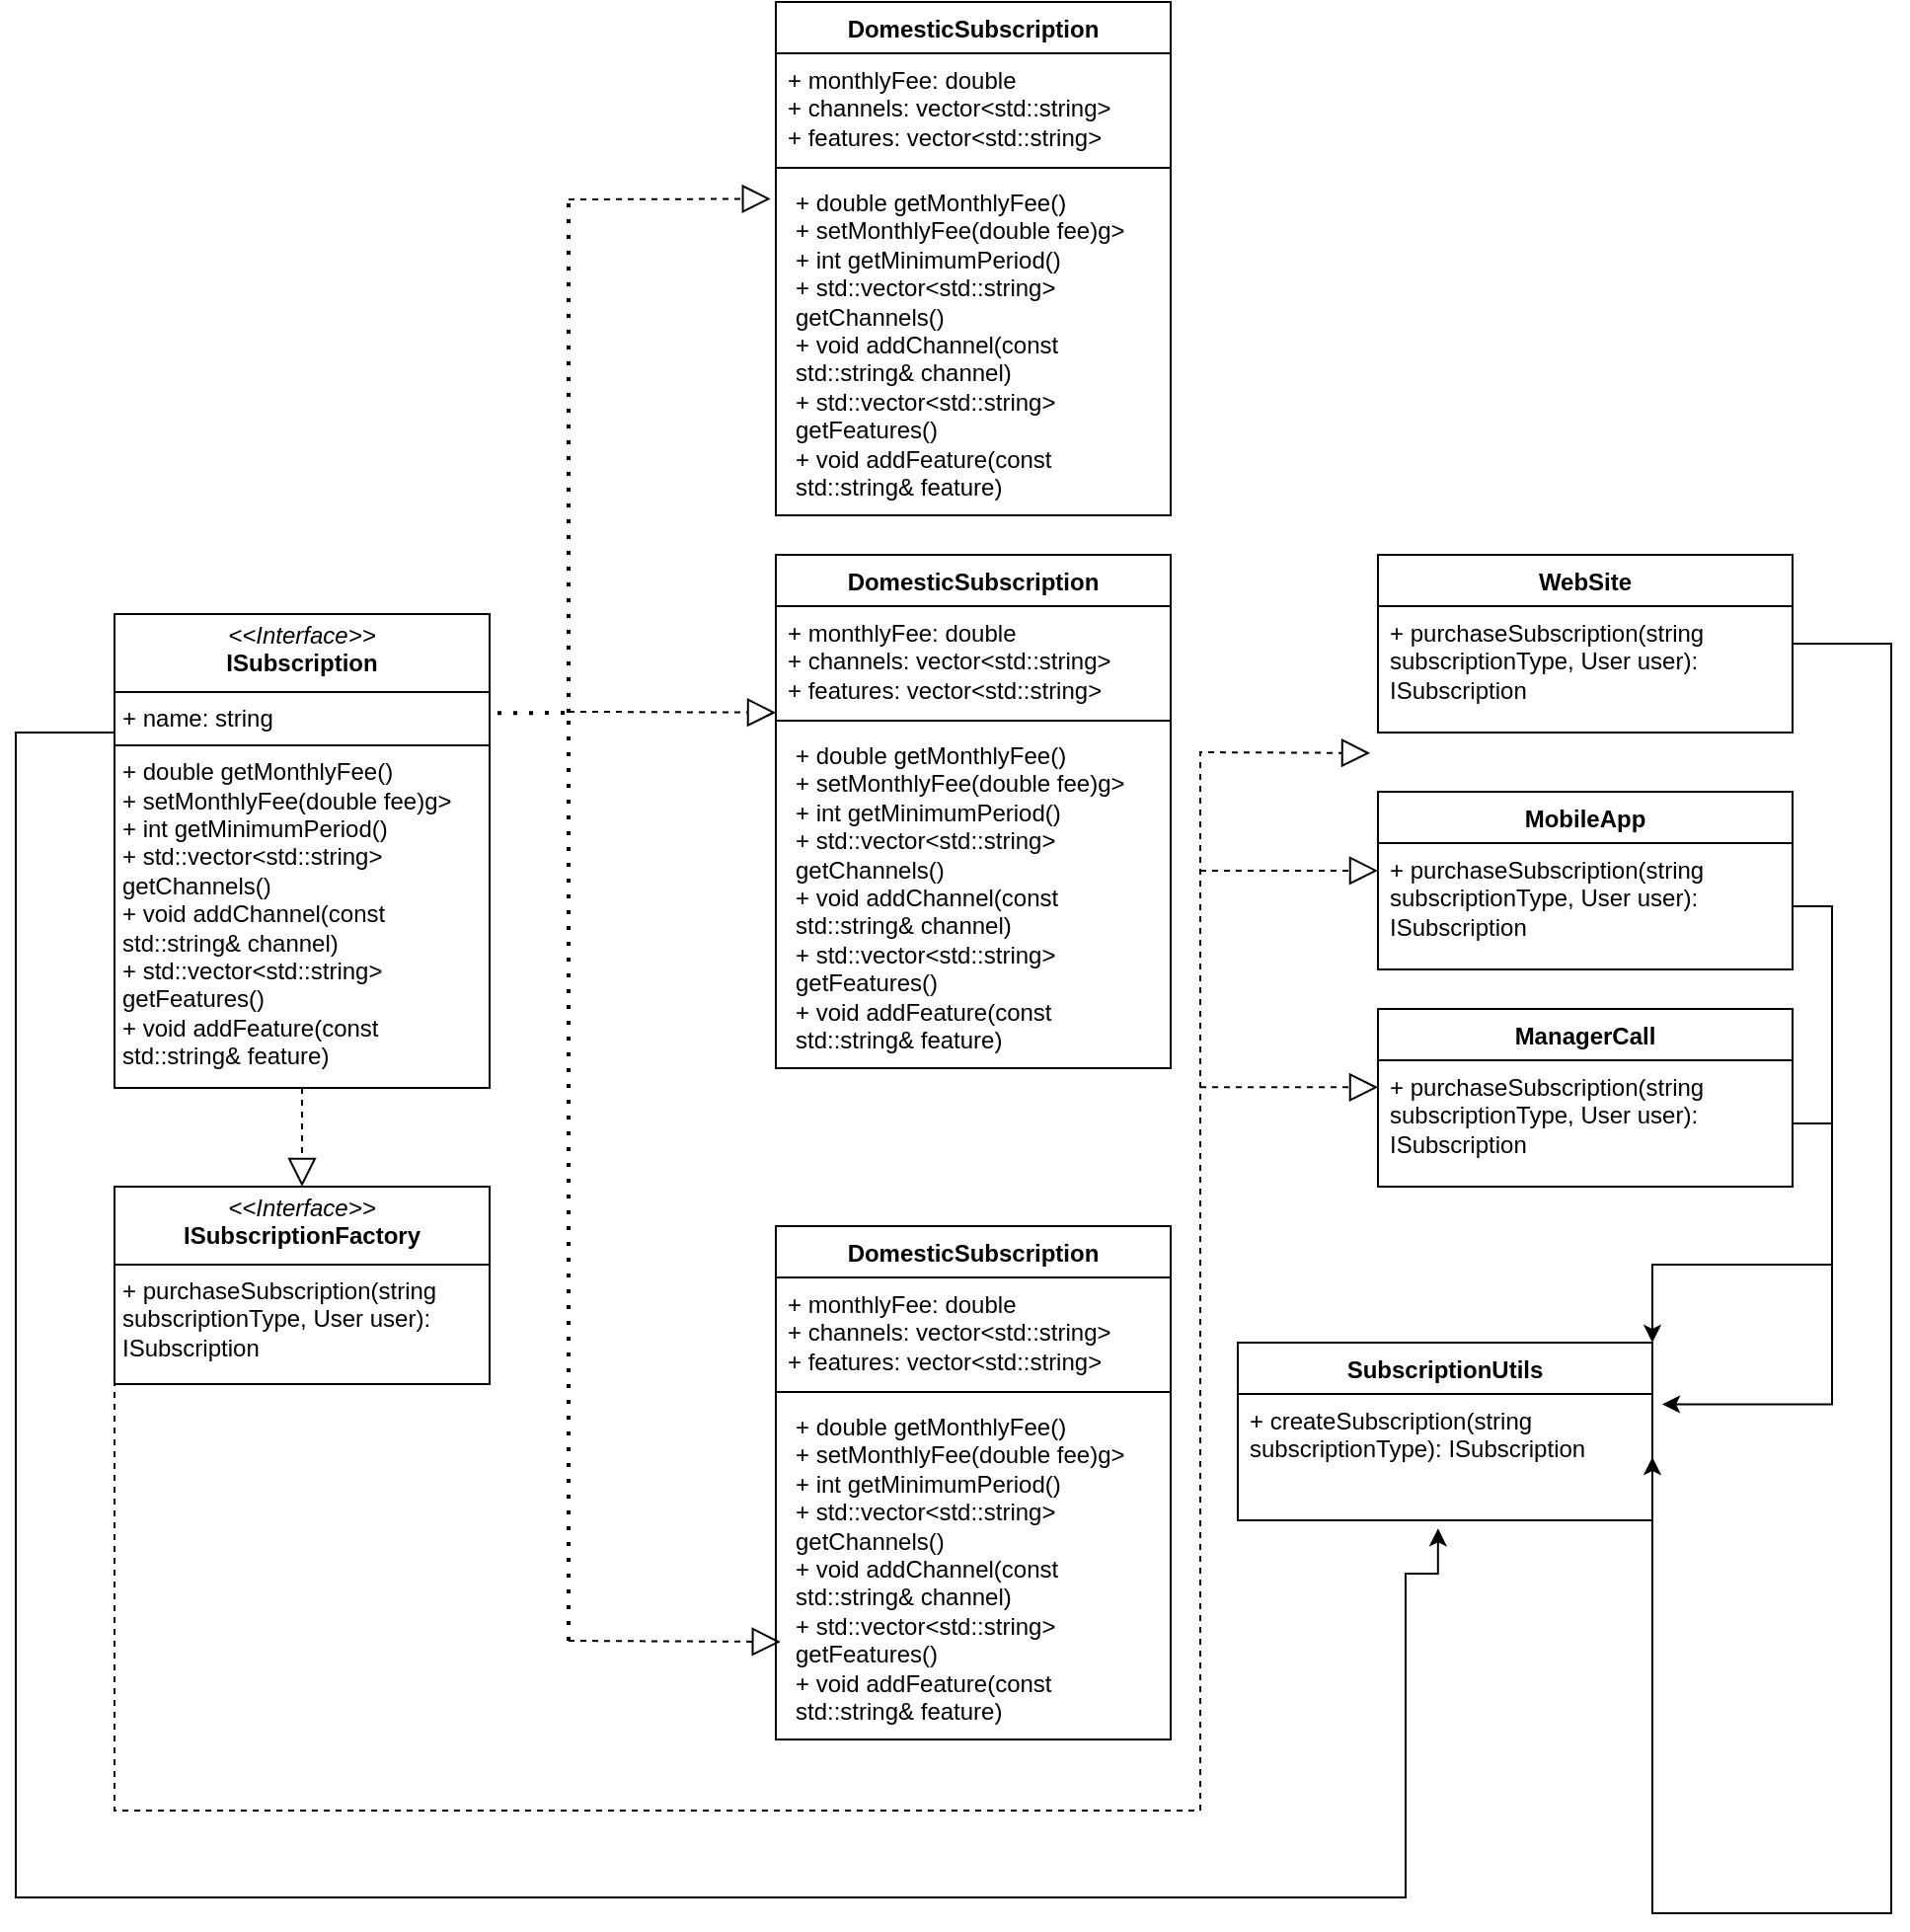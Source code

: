 <mxfile version="24.0.4" type="device">
  <diagram name="Page-1" id="c4acf3e9-155e-7222-9cf6-157b1a14988f">
    <mxGraphModel dx="2216" dy="1102" grid="0" gridSize="10" guides="1" tooltips="1" connect="1" arrows="1" fold="1" page="0" pageScale="1" pageWidth="850" pageHeight="1100" background="none" math="0" shadow="0">
      <root>
        <mxCell id="0" />
        <mxCell id="1" parent="0" />
        <mxCell id="modwhuATBN1DqPC1WOe8-40" style="edgeStyle=orthogonalEdgeStyle;rounded=0;orthogonalLoop=1;jettySize=auto;html=1;entryX=0.483;entryY=1.065;entryDx=0;entryDy=0;entryPerimeter=0;" parent="1" source="modwhuATBN1DqPC1WOe8-5" target="modwhuATBN1DqPC1WOe8-35" edge="1">
          <mxGeometry relative="1" as="geometry">
            <mxPoint x="691" y="1022" as="targetPoint" />
            <Array as="points">
              <mxPoint x="40" y="390" />
              <mxPoint x="40" y="980" />
              <mxPoint x="744" y="980" />
              <mxPoint x="744" y="816" />
              <mxPoint x="760" y="816" />
            </Array>
          </mxGeometry>
        </mxCell>
        <mxCell id="modwhuATBN1DqPC1WOe8-5" value="&lt;p style=&quot;margin:0px;margin-top:4px;text-align:center;&quot;&gt;&lt;i&gt;&amp;lt;&amp;lt;Interface&amp;gt;&amp;gt;&lt;/i&gt;&lt;br&gt;&lt;b&gt;ISubscription&lt;/b&gt;&lt;/p&gt;&lt;hr size=&quot;1&quot; style=&quot;border-style:solid;&quot;&gt;&lt;p style=&quot;margin:0px;margin-left:4px;&quot;&gt;+ name: string&lt;/p&gt;&lt;hr size=&quot;1&quot; style=&quot;border-style:solid;&quot;&gt;&lt;p style=&quot;margin:0px;margin-left:4px;&quot;&gt;+ double getMonthlyFee()&lt;br&gt;+ setMonthlyFee(double fee)g&amp;gt;&lt;/p&gt;&lt;p style=&quot;margin:0px;margin-left:4px;&quot;&gt;+&amp;nbsp;int getMinimumPeriod()&lt;/p&gt;&lt;p style=&quot;margin:0px;margin-left:4px;&quot;&gt;+&amp;nbsp;std::vector&amp;lt;std::string&amp;gt; getChannels()&lt;/p&gt;&lt;p style=&quot;margin:0px;margin-left:4px;&quot;&gt;+&amp;nbsp;void addChannel(const std::string&amp;amp; channel)&lt;/p&gt;&lt;p style=&quot;margin:0px;margin-left:4px;&quot;&gt;+&amp;nbsp;std::vector&amp;lt;std::string&amp;gt; getFeatures()&lt;/p&gt;&lt;p style=&quot;margin:0px;margin-left:4px;&quot;&gt;+&amp;nbsp;void addFeature(const std::string&amp;amp; feature)&lt;/p&gt;" style="verticalAlign=top;align=left;overflow=fill;html=1;whiteSpace=wrap;" parent="1" vertex="1">
          <mxGeometry x="90" y="330" width="190" height="240" as="geometry" />
        </mxCell>
        <mxCell id="modwhuATBN1DqPC1WOe8-6" value="&lt;p style=&quot;margin:0px;margin-top:4px;text-align:center;&quot;&gt;&lt;i&gt;&amp;lt;&amp;lt;Interface&amp;gt;&amp;gt;&lt;/i&gt;&lt;br&gt;&lt;b&gt;ISubscriptionFactory&lt;/b&gt;&lt;/p&gt;&lt;hr size=&quot;1&quot; style=&quot;border-style:solid;&quot;&gt;&lt;p style=&quot;margin:0px;margin-left:4px;&quot;&gt;+ purchaseSubscription(string subscriptionType, User user): ISubscription&lt;/p&gt;" style="verticalAlign=top;align=left;overflow=fill;html=1;whiteSpace=wrap;" parent="1" vertex="1">
          <mxGeometry x="90" y="620" width="190" height="100" as="geometry" />
        </mxCell>
        <mxCell id="modwhuATBN1DqPC1WOe8-7" value="" style="endArrow=block;dashed=1;endFill=0;endSize=12;html=1;rounded=0;exitX=0.5;exitY=1;exitDx=0;exitDy=0;entryX=0.5;entryY=0;entryDx=0;entryDy=0;" parent="1" source="modwhuATBN1DqPC1WOe8-5" target="modwhuATBN1DqPC1WOe8-6" edge="1">
          <mxGeometry width="160" relative="1" as="geometry">
            <mxPoint x="250" y="510" as="sourcePoint" />
            <mxPoint x="410" y="510" as="targetPoint" />
          </mxGeometry>
        </mxCell>
        <mxCell id="modwhuATBN1DqPC1WOe8-8" value="DomesticSubscription" style="swimlane;fontStyle=1;align=center;verticalAlign=top;childLayout=stackLayout;horizontal=1;startSize=26;horizontalStack=0;resizeParent=1;resizeParentMax=0;resizeLast=0;collapsible=1;marginBottom=0;whiteSpace=wrap;html=1;" parent="1" vertex="1">
          <mxGeometry x="425" y="300" width="200" height="260" as="geometry" />
        </mxCell>
        <mxCell id="modwhuATBN1DqPC1WOe8-9" value="+ monthlyFee: double&lt;br&gt;+ channels: vector&amp;lt;std::string&amp;gt;&lt;div&gt;+ features: vector&amp;lt;std::string&amp;gt;&lt;br&gt;&lt;/div&gt;" style="text;strokeColor=none;fillColor=none;align=left;verticalAlign=top;spacingLeft=4;spacingRight=4;overflow=hidden;rotatable=0;points=[[0,0.5],[1,0.5]];portConstraint=eastwest;whiteSpace=wrap;html=1;" parent="modwhuATBN1DqPC1WOe8-8" vertex="1">
          <mxGeometry y="26" width="200" height="54" as="geometry" />
        </mxCell>
        <mxCell id="modwhuATBN1DqPC1WOe8-10" value="" style="line;strokeWidth=1;fillColor=none;align=left;verticalAlign=middle;spacingTop=-1;spacingLeft=3;spacingRight=3;rotatable=0;labelPosition=right;points=[];portConstraint=eastwest;strokeColor=inherit;" parent="modwhuATBN1DqPC1WOe8-8" vertex="1">
          <mxGeometry y="80" width="200" height="8" as="geometry" />
        </mxCell>
        <mxCell id="modwhuATBN1DqPC1WOe8-11" value="&lt;p style=&quot;margin: 0px 0px 0px 4px;&quot;&gt;+ double getMonthlyFee()&lt;br&gt;+ setMonthlyFee(double fee)g&amp;gt;&lt;/p&gt;&lt;p style=&quot;margin: 0px 0px 0px 4px;&quot;&gt;+&amp;nbsp;int getMinimumPeriod()&lt;/p&gt;&lt;p style=&quot;margin: 0px 0px 0px 4px;&quot;&gt;+&amp;nbsp;std::vector&amp;lt;std::string&amp;gt; getChannels()&lt;/p&gt;&lt;p style=&quot;margin: 0px 0px 0px 4px;&quot;&gt;+&amp;nbsp;void addChannel(const std::string&amp;amp; channel)&lt;/p&gt;&lt;p style=&quot;margin: 0px 0px 0px 4px;&quot;&gt;+&amp;nbsp;std::vector&amp;lt;std::string&amp;gt; getFeatures()&lt;/p&gt;&lt;p style=&quot;margin: 0px 0px 0px 4px;&quot;&gt;+&amp;nbsp;void addFeature(const std::string&amp;amp; feature)&lt;/p&gt;" style="text;strokeColor=none;fillColor=none;align=left;verticalAlign=top;spacingLeft=4;spacingRight=4;overflow=hidden;rotatable=0;points=[[0,0.5],[1,0.5]];portConstraint=eastwest;whiteSpace=wrap;html=1;" parent="modwhuATBN1DqPC1WOe8-8" vertex="1">
          <mxGeometry y="88" width="200" height="172" as="geometry" />
        </mxCell>
        <mxCell id="modwhuATBN1DqPC1WOe8-22" value="" style="endArrow=block;dashed=1;endFill=0;endSize=12;html=1;rounded=0;entryX=0.012;entryY=0.035;entryDx=0;entryDy=0;entryPerimeter=0;" parent="1" edge="1">
          <mxGeometry width="160" relative="1" as="geometry">
            <mxPoint x="320" y="850" as="sourcePoint" />
            <mxPoint x="427.4" y="850.52" as="targetPoint" />
          </mxGeometry>
        </mxCell>
        <mxCell id="modwhuATBN1DqPC1WOe8-23" value="" style="endArrow=block;dashed=1;endFill=0;endSize=12;html=1;rounded=0;entryX=0;entryY=0.218;entryDx=0;entryDy=0;entryPerimeter=0;" parent="1" target="modwhuATBN1DqPC1WOe8-31" edge="1">
          <mxGeometry width="160" relative="1" as="geometry">
            <mxPoint x="640" y="460" as="sourcePoint" />
            <mxPoint x="745" y="464.85" as="targetPoint" />
          </mxGeometry>
        </mxCell>
        <mxCell id="modwhuATBN1DqPC1WOe8-24" value="" style="endArrow=block;dashed=1;endFill=0;endSize=12;html=1;rounded=0;" parent="1" edge="1">
          <mxGeometry width="160" relative="1" as="geometry">
            <mxPoint x="320" y="379.44" as="sourcePoint" />
            <mxPoint x="425" y="379.88" as="targetPoint" />
          </mxGeometry>
        </mxCell>
        <mxCell id="modwhuATBN1DqPC1WOe8-25" value="" style="endArrow=none;dashed=1;html=1;dashPattern=1 3;strokeWidth=2;rounded=0;entryX=0.998;entryY=0.209;entryDx=0;entryDy=0;entryPerimeter=0;" parent="1" edge="1" target="modwhuATBN1DqPC1WOe8-5">
          <mxGeometry width="50" height="50" relative="1" as="geometry">
            <mxPoint x="320" y="850" as="sourcePoint" />
            <mxPoint x="270" y="380" as="targetPoint" />
            <Array as="points">
              <mxPoint x="320" y="600" />
              <mxPoint x="320" y="380" />
            </Array>
          </mxGeometry>
        </mxCell>
        <mxCell id="modwhuATBN1DqPC1WOe8-41" style="edgeStyle=orthogonalEdgeStyle;rounded=0;orthogonalLoop=1;jettySize=auto;html=1;entryX=1;entryY=0.5;entryDx=0;entryDy=0;" parent="1" source="modwhuATBN1DqPC1WOe8-26" target="modwhuATBN1DqPC1WOe8-35" edge="1">
          <mxGeometry relative="1" as="geometry">
            <mxPoint x="1020" y="1000" as="targetPoint" />
            <Array as="points">
              <mxPoint x="990" y="345" />
              <mxPoint x="990" y="988" />
            </Array>
          </mxGeometry>
        </mxCell>
        <mxCell id="modwhuATBN1DqPC1WOe8-26" value="WebSite" style="swimlane;fontStyle=1;align=center;verticalAlign=top;childLayout=stackLayout;horizontal=1;startSize=26;horizontalStack=0;resizeParent=1;resizeParentMax=0;resizeLast=0;collapsible=1;marginBottom=0;whiteSpace=wrap;html=1;" parent="1" vertex="1">
          <mxGeometry x="730" y="300" width="210" height="90" as="geometry" />
        </mxCell>
        <mxCell id="modwhuATBN1DqPC1WOe8-29" value="+ purchaseSubscription(string subscriptionType, User user): ISubscription" style="text;strokeColor=none;fillColor=none;align=left;verticalAlign=top;spacingLeft=4;spacingRight=4;overflow=hidden;rotatable=0;points=[[0,0.5],[1,0.5]];portConstraint=eastwest;whiteSpace=wrap;html=1;" parent="modwhuATBN1DqPC1WOe8-26" vertex="1">
          <mxGeometry y="26" width="210" height="64" as="geometry" />
        </mxCell>
        <mxCell id="modwhuATBN1DqPC1WOe8-30" value="MobileApp" style="swimlane;fontStyle=1;align=center;verticalAlign=top;childLayout=stackLayout;horizontal=1;startSize=26;horizontalStack=0;resizeParent=1;resizeParentMax=0;resizeLast=0;collapsible=1;marginBottom=0;whiteSpace=wrap;html=1;" parent="1" vertex="1">
          <mxGeometry x="730" y="420" width="210" height="90" as="geometry" />
        </mxCell>
        <mxCell id="modwhuATBN1DqPC1WOe8-31" value="+ purchaseSubscription(string subscriptionType, User user): ISubscription" style="text;strokeColor=none;fillColor=none;align=left;verticalAlign=top;spacingLeft=4;spacingRight=4;overflow=hidden;rotatable=0;points=[[0,0.5],[1,0.5]];portConstraint=eastwest;whiteSpace=wrap;html=1;" parent="modwhuATBN1DqPC1WOe8-30" vertex="1">
          <mxGeometry y="26" width="210" height="64" as="geometry" />
        </mxCell>
        <mxCell id="modwhuATBN1DqPC1WOe8-32" value="ManagerCall" style="swimlane;fontStyle=1;align=center;verticalAlign=top;childLayout=stackLayout;horizontal=1;startSize=26;horizontalStack=0;resizeParent=1;resizeParentMax=0;resizeLast=0;collapsible=1;marginBottom=0;whiteSpace=wrap;html=1;" parent="1" vertex="1">
          <mxGeometry x="730" y="530" width="210" height="90" as="geometry" />
        </mxCell>
        <mxCell id="modwhuATBN1DqPC1WOe8-33" value="+ purchaseSubscription(string subscriptionType, User user): ISubscription" style="text;strokeColor=none;fillColor=none;align=left;verticalAlign=top;spacingLeft=4;spacingRight=4;overflow=hidden;rotatable=0;points=[[0,0.5],[1,0.5]];portConstraint=eastwest;whiteSpace=wrap;html=1;" parent="modwhuATBN1DqPC1WOe8-32" vertex="1">
          <mxGeometry y="26" width="210" height="64" as="geometry" />
        </mxCell>
        <mxCell id="modwhuATBN1DqPC1WOe8-34" value="SubscriptionUtils&lt;div&gt;&lt;br&gt;&lt;/div&gt;" style="swimlane;fontStyle=1;align=center;verticalAlign=top;childLayout=stackLayout;horizontal=1;startSize=26;horizontalStack=0;resizeParent=1;resizeParentMax=0;resizeLast=0;collapsible=1;marginBottom=0;whiteSpace=wrap;html=1;" parent="1" vertex="1">
          <mxGeometry x="659" y="699" width="210" height="90" as="geometry" />
        </mxCell>
        <mxCell id="modwhuATBN1DqPC1WOe8-35" value="+ createSubscription(string subscriptionType): ISubscription" style="text;strokeColor=none;fillColor=none;align=left;verticalAlign=top;spacingLeft=4;spacingRight=4;overflow=hidden;rotatable=0;points=[[0,0.5],[1,0.5]];portConstraint=eastwest;whiteSpace=wrap;html=1;" parent="modwhuATBN1DqPC1WOe8-34" vertex="1">
          <mxGeometry y="26" width="210" height="64" as="geometry" />
        </mxCell>
        <mxCell id="modwhuATBN1DqPC1WOe8-42" style="edgeStyle=orthogonalEdgeStyle;rounded=0;orthogonalLoop=1;jettySize=auto;html=1;entryX=1.024;entryY=0.082;entryDx=0;entryDy=0;entryPerimeter=0;exitX=1;exitY=0.5;exitDx=0;exitDy=0;" parent="1" source="modwhuATBN1DqPC1WOe8-31" target="modwhuATBN1DqPC1WOe8-35" edge="1">
          <mxGeometry relative="1" as="geometry" />
        </mxCell>
        <mxCell id="modwhuATBN1DqPC1WOe8-43" style="edgeStyle=orthogonalEdgeStyle;rounded=0;orthogonalLoop=1;jettySize=auto;html=1;entryX=1;entryY=0;entryDx=0;entryDy=0;exitX=1;exitY=0.5;exitDx=0;exitDy=0;" parent="1" source="modwhuATBN1DqPC1WOe8-33" target="modwhuATBN1DqPC1WOe8-34" edge="1">
          <mxGeometry relative="1" as="geometry" />
        </mxCell>
        <mxCell id="modwhuATBN1DqPC1WOe8-44" value="" style="endArrow=block;dashed=1;endFill=0;endSize=12;html=1;rounded=0;exitX=0;exitY=0.5;exitDx=0;exitDy=0;entryX=-0.019;entryY=0.288;entryDx=0;entryDy=0;entryPerimeter=0;" parent="1" edge="1">
          <mxGeometry width="160" relative="1" as="geometry">
            <mxPoint x="90" y="706" as="sourcePoint" />
            <mxPoint x="726.01" y="400.432" as="targetPoint" />
            <Array as="points">
              <mxPoint x="90" y="936" />
              <mxPoint x="640" y="936" />
              <mxPoint x="640" y="400" />
            </Array>
          </mxGeometry>
        </mxCell>
        <mxCell id="modwhuATBN1DqPC1WOe8-46" value="" style="endArrow=block;dashed=1;endFill=0;endSize=12;html=1;rounded=0;entryX=0;entryY=0.218;entryDx=0;entryDy=0;entryPerimeter=0;" parent="1" edge="1">
          <mxGeometry width="160" relative="1" as="geometry">
            <mxPoint x="640" y="569.66" as="sourcePoint" />
            <mxPoint x="730" y="569.66" as="targetPoint" />
          </mxGeometry>
        </mxCell>
        <mxCell id="AtgraDiWjz3YbsjqoyeR-1" value="DomesticSubscription" style="swimlane;fontStyle=1;align=center;verticalAlign=top;childLayout=stackLayout;horizontal=1;startSize=26;horizontalStack=0;resizeParent=1;resizeParentMax=0;resizeLast=0;collapsible=1;marginBottom=0;whiteSpace=wrap;html=1;" vertex="1" parent="1">
          <mxGeometry x="425" y="640" width="200" height="260" as="geometry" />
        </mxCell>
        <mxCell id="AtgraDiWjz3YbsjqoyeR-2" value="+ monthlyFee: double&lt;br&gt;+ channels: vector&amp;lt;std::string&amp;gt;&lt;div&gt;+ features: vector&amp;lt;std::string&amp;gt;&lt;br&gt;&lt;/div&gt;" style="text;strokeColor=none;fillColor=none;align=left;verticalAlign=top;spacingLeft=4;spacingRight=4;overflow=hidden;rotatable=0;points=[[0,0.5],[1,0.5]];portConstraint=eastwest;whiteSpace=wrap;html=1;" vertex="1" parent="AtgraDiWjz3YbsjqoyeR-1">
          <mxGeometry y="26" width="200" height="54" as="geometry" />
        </mxCell>
        <mxCell id="AtgraDiWjz3YbsjqoyeR-3" value="" style="line;strokeWidth=1;fillColor=none;align=left;verticalAlign=middle;spacingTop=-1;spacingLeft=3;spacingRight=3;rotatable=0;labelPosition=right;points=[];portConstraint=eastwest;strokeColor=inherit;" vertex="1" parent="AtgraDiWjz3YbsjqoyeR-1">
          <mxGeometry y="80" width="200" height="8" as="geometry" />
        </mxCell>
        <mxCell id="AtgraDiWjz3YbsjqoyeR-4" value="&lt;p style=&quot;margin: 0px 0px 0px 4px;&quot;&gt;+ double getMonthlyFee()&lt;br&gt;+ setMonthlyFee(double fee)g&amp;gt;&lt;/p&gt;&lt;p style=&quot;margin: 0px 0px 0px 4px;&quot;&gt;+&amp;nbsp;int getMinimumPeriod()&lt;/p&gt;&lt;p style=&quot;margin: 0px 0px 0px 4px;&quot;&gt;+&amp;nbsp;std::vector&amp;lt;std::string&amp;gt; getChannels()&lt;/p&gt;&lt;p style=&quot;margin: 0px 0px 0px 4px;&quot;&gt;+&amp;nbsp;void addChannel(const std::string&amp;amp; channel)&lt;/p&gt;&lt;p style=&quot;margin: 0px 0px 0px 4px;&quot;&gt;+&amp;nbsp;std::vector&amp;lt;std::string&amp;gt; getFeatures()&lt;/p&gt;&lt;p style=&quot;margin: 0px 0px 0px 4px;&quot;&gt;+&amp;nbsp;void addFeature(const std::string&amp;amp; feature)&lt;/p&gt;" style="text;strokeColor=none;fillColor=none;align=left;verticalAlign=top;spacingLeft=4;spacingRight=4;overflow=hidden;rotatable=0;points=[[0,0.5],[1,0.5]];portConstraint=eastwest;whiteSpace=wrap;html=1;" vertex="1" parent="AtgraDiWjz3YbsjqoyeR-1">
          <mxGeometry y="88" width="200" height="172" as="geometry" />
        </mxCell>
        <mxCell id="AtgraDiWjz3YbsjqoyeR-5" value="DomesticSubscription" style="swimlane;fontStyle=1;align=center;verticalAlign=top;childLayout=stackLayout;horizontal=1;startSize=26;horizontalStack=0;resizeParent=1;resizeParentMax=0;resizeLast=0;collapsible=1;marginBottom=0;whiteSpace=wrap;html=1;" vertex="1" parent="1">
          <mxGeometry x="425" y="20" width="200" height="260" as="geometry" />
        </mxCell>
        <mxCell id="AtgraDiWjz3YbsjqoyeR-6" value="+ monthlyFee: double&lt;br&gt;+ channels: vector&amp;lt;std::string&amp;gt;&lt;div&gt;+ features: vector&amp;lt;std::string&amp;gt;&lt;br&gt;&lt;/div&gt;" style="text;strokeColor=none;fillColor=none;align=left;verticalAlign=top;spacingLeft=4;spacingRight=4;overflow=hidden;rotatable=0;points=[[0,0.5],[1,0.5]];portConstraint=eastwest;whiteSpace=wrap;html=1;" vertex="1" parent="AtgraDiWjz3YbsjqoyeR-5">
          <mxGeometry y="26" width="200" height="54" as="geometry" />
        </mxCell>
        <mxCell id="AtgraDiWjz3YbsjqoyeR-7" value="" style="line;strokeWidth=1;fillColor=none;align=left;verticalAlign=middle;spacingTop=-1;spacingLeft=3;spacingRight=3;rotatable=0;labelPosition=right;points=[];portConstraint=eastwest;strokeColor=inherit;" vertex="1" parent="AtgraDiWjz3YbsjqoyeR-5">
          <mxGeometry y="80" width="200" height="8" as="geometry" />
        </mxCell>
        <mxCell id="AtgraDiWjz3YbsjqoyeR-8" value="&lt;p style=&quot;margin: 0px 0px 0px 4px;&quot;&gt;+ double getMonthlyFee()&lt;br&gt;+ setMonthlyFee(double fee)g&amp;gt;&lt;/p&gt;&lt;p style=&quot;margin: 0px 0px 0px 4px;&quot;&gt;+&amp;nbsp;int getMinimumPeriod()&lt;/p&gt;&lt;p style=&quot;margin: 0px 0px 0px 4px;&quot;&gt;+&amp;nbsp;std::vector&amp;lt;std::string&amp;gt; getChannels()&lt;/p&gt;&lt;p style=&quot;margin: 0px 0px 0px 4px;&quot;&gt;+&amp;nbsp;void addChannel(const std::string&amp;amp; channel)&lt;/p&gt;&lt;p style=&quot;margin: 0px 0px 0px 4px;&quot;&gt;+&amp;nbsp;std::vector&amp;lt;std::string&amp;gt; getFeatures()&lt;/p&gt;&lt;p style=&quot;margin: 0px 0px 0px 4px;&quot;&gt;+&amp;nbsp;void addFeature(const std::string&amp;amp; feature)&lt;/p&gt;" style="text;strokeColor=none;fillColor=none;align=left;verticalAlign=top;spacingLeft=4;spacingRight=4;overflow=hidden;rotatable=0;points=[[0,0.5],[1,0.5]];portConstraint=eastwest;whiteSpace=wrap;html=1;" vertex="1" parent="AtgraDiWjz3YbsjqoyeR-5">
          <mxGeometry y="88" width="200" height="172" as="geometry" />
        </mxCell>
        <mxCell id="AtgraDiWjz3YbsjqoyeR-9" value="" style="endArrow=none;dashed=1;html=1;dashPattern=1 3;strokeWidth=2;rounded=0;" edge="1" parent="1">
          <mxGeometry width="50" height="50" relative="1" as="geometry">
            <mxPoint x="320" y="380" as="sourcePoint" />
            <mxPoint x="320" y="120" as="targetPoint" />
          </mxGeometry>
        </mxCell>
        <mxCell id="AtgraDiWjz3YbsjqoyeR-10" value="" style="endArrow=block;dashed=1;endFill=0;endSize=12;html=1;rounded=0;entryX=-0.013;entryY=0.068;entryDx=0;entryDy=0;entryPerimeter=0;" edge="1" parent="1" target="AtgraDiWjz3YbsjqoyeR-8">
          <mxGeometry width="160" relative="1" as="geometry">
            <mxPoint x="320" y="120" as="sourcePoint" />
            <mxPoint x="420" y="210" as="targetPoint" />
          </mxGeometry>
        </mxCell>
      </root>
    </mxGraphModel>
  </diagram>
</mxfile>
